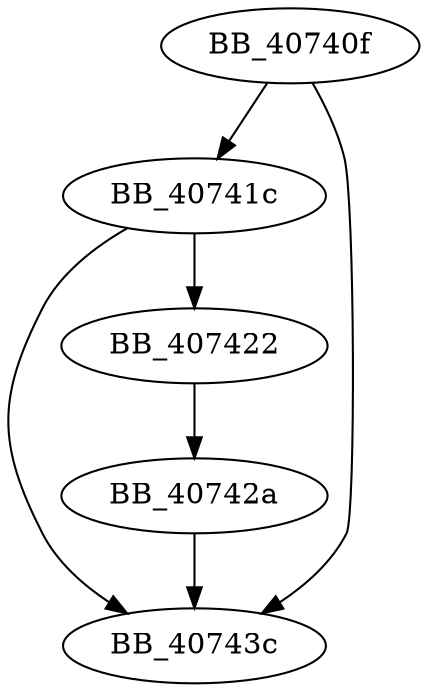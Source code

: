 DiGraph __freebuf{
BB_40740f->BB_40741c
BB_40740f->BB_40743c
BB_40741c->BB_407422
BB_40741c->BB_40743c
BB_407422->BB_40742a
BB_40742a->BB_40743c
}
